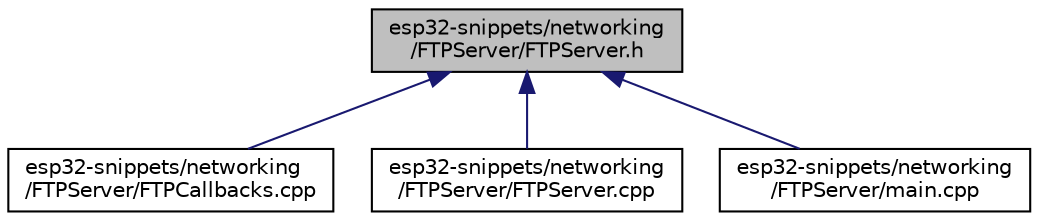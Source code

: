digraph "esp32-snippets/networking/FTPServer/FTPServer.h"
{
  edge [fontname="Helvetica",fontsize="10",labelfontname="Helvetica",labelfontsize="10"];
  node [fontname="Helvetica",fontsize="10",shape=record];
  Node6 [label="esp32-snippets/networking\l/FTPServer/FTPServer.h",height=0.2,width=0.4,color="black", fillcolor="grey75", style="filled", fontcolor="black"];
  Node6 -> Node7 [dir="back",color="midnightblue",fontsize="10",style="solid",fontname="Helvetica"];
  Node7 [label="esp32-snippets/networking\l/FTPServer/FTPCallbacks.cpp",height=0.2,width=0.4,color="black", fillcolor="white", style="filled",URL="$networking_2_f_t_p_server_2_f_t_p_callbacks_8cpp.html"];
  Node6 -> Node8 [dir="back",color="midnightblue",fontsize="10",style="solid",fontname="Helvetica"];
  Node8 [label="esp32-snippets/networking\l/FTPServer/FTPServer.cpp",height=0.2,width=0.4,color="black", fillcolor="white", style="filled",URL="$networking_2_f_t_p_server_2_f_t_p_server_8cpp.html"];
  Node6 -> Node9 [dir="back",color="midnightblue",fontsize="10",style="solid",fontname="Helvetica"];
  Node9 [label="esp32-snippets/networking\l/FTPServer/main.cpp",height=0.2,width=0.4,color="black", fillcolor="white", style="filled",URL="$esp32-snippets_2networking_2_f_t_p_server_2main_8cpp.html"];
}
